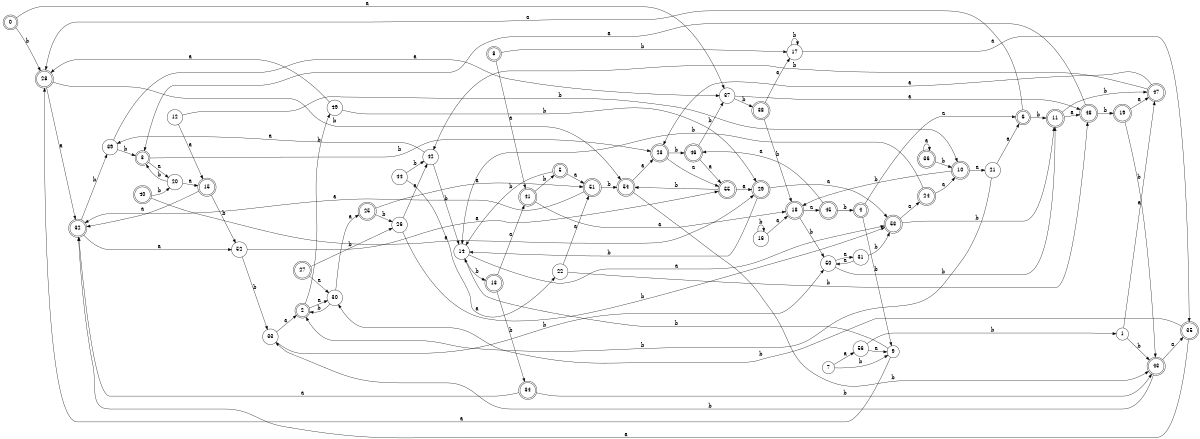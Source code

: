 digraph n46_3 {
__start0 [label="" shape="none"];

rankdir=LR;
size="8,5";

s0 [style="rounded,filled", color="black", fillcolor="white" shape="doublecircle", label="0"];
s1 [style="filled", color="black", fillcolor="white" shape="circle", label="1"];
s2 [style="rounded,filled", color="black", fillcolor="white" shape="doublecircle", label="2"];
s3 [style="rounded,filled", color="black", fillcolor="white" shape="doublecircle", label="3"];
s4 [style="rounded,filled", color="black", fillcolor="white" shape="doublecircle", label="4"];
s5 [style="rounded,filled", color="black", fillcolor="white" shape="doublecircle", label="5"];
s6 [style="rounded,filled", color="black", fillcolor="white" shape="doublecircle", label="6"];
s7 [style="filled", color="black", fillcolor="white" shape="circle", label="7"];
s8 [style="rounded,filled", color="black", fillcolor="white" shape="doublecircle", label="8"];
s9 [style="filled", color="black", fillcolor="white" shape="circle", label="9"];
s10 [style="rounded,filled", color="black", fillcolor="white" shape="doublecircle", label="10"];
s11 [style="rounded,filled", color="black", fillcolor="white" shape="doublecircle", label="11"];
s12 [style="filled", color="black", fillcolor="white" shape="circle", label="12"];
s13 [style="rounded,filled", color="black", fillcolor="white" shape="doublecircle", label="13"];
s14 [style="filled", color="black", fillcolor="white" shape="circle", label="14"];
s15 [style="rounded,filled", color="black", fillcolor="white" shape="doublecircle", label="15"];
s16 [style="filled", color="black", fillcolor="white" shape="circle", label="16"];
s17 [style="filled", color="black", fillcolor="white" shape="circle", label="17"];
s18 [style="rounded,filled", color="black", fillcolor="white" shape="doublecircle", label="18"];
s19 [style="rounded,filled", color="black", fillcolor="white" shape="doublecircle", label="19"];
s20 [style="filled", color="black", fillcolor="white" shape="circle", label="20"];
s21 [style="filled", color="black", fillcolor="white" shape="circle", label="21"];
s22 [style="filled", color="black", fillcolor="white" shape="circle", label="22"];
s23 [style="rounded,filled", color="black", fillcolor="white" shape="doublecircle", label="23"];
s24 [style="rounded,filled", color="black", fillcolor="white" shape="doublecircle", label="24"];
s25 [style="rounded,filled", color="black", fillcolor="white" shape="doublecircle", label="25"];
s26 [style="filled", color="black", fillcolor="white" shape="circle", label="26"];
s27 [style="rounded,filled", color="black", fillcolor="white" shape="doublecircle", label="27"];
s28 [style="rounded,filled", color="black", fillcolor="white" shape="doublecircle", label="28"];
s29 [style="rounded,filled", color="black", fillcolor="white" shape="doublecircle", label="29"];
s30 [style="filled", color="black", fillcolor="white" shape="circle", label="30"];
s31 [style="filled", color="black", fillcolor="white" shape="circle", label="31"];
s32 [style="rounded,filled", color="black", fillcolor="white" shape="doublecircle", label="32"];
s33 [style="filled", color="black", fillcolor="white" shape="circle", label="33"];
s34 [style="rounded,filled", color="black", fillcolor="white" shape="doublecircle", label="34"];
s35 [style="rounded,filled", color="black", fillcolor="white" shape="doublecircle", label="35"];
s36 [style="rounded,filled", color="black", fillcolor="white" shape="doublecircle", label="36"];
s37 [style="filled", color="black", fillcolor="white" shape="circle", label="37"];
s38 [style="rounded,filled", color="black", fillcolor="white" shape="doublecircle", label="38"];
s39 [style="filled", color="black", fillcolor="white" shape="circle", label="39"];
s40 [style="rounded,filled", color="black", fillcolor="white" shape="doublecircle", label="40"];
s41 [style="rounded,filled", color="black", fillcolor="white" shape="doublecircle", label="41"];
s42 [style="filled", color="black", fillcolor="white" shape="circle", label="42"];
s43 [style="rounded,filled", color="black", fillcolor="white" shape="doublecircle", label="43"];
s44 [style="filled", color="black", fillcolor="white" shape="circle", label="44"];
s45 [style="rounded,filled", color="black", fillcolor="white" shape="doublecircle", label="45"];
s46 [style="rounded,filled", color="black", fillcolor="white" shape="doublecircle", label="46"];
s47 [style="rounded,filled", color="black", fillcolor="white" shape="doublecircle", label="47"];
s48 [style="rounded,filled", color="black", fillcolor="white" shape="doublecircle", label="48"];
s49 [style="filled", color="black", fillcolor="white" shape="circle", label="49"];
s50 [style="filled", color="black", fillcolor="white" shape="circle", label="50"];
s51 [style="rounded,filled", color="black", fillcolor="white" shape="doublecircle", label="51"];
s52 [style="filled", color="black", fillcolor="white" shape="circle", label="52"];
s53 [style="rounded,filled", color="black", fillcolor="white" shape="doublecircle", label="53"];
s54 [style="rounded,filled", color="black", fillcolor="white" shape="doublecircle", label="54"];
s55 [style="rounded,filled", color="black", fillcolor="white" shape="doublecircle", label="55"];
s56 [style="filled", color="black", fillcolor="white" shape="circle", label="56"];
s0 -> s37 [label="a"];
s0 -> s28 [label="b"];
s1 -> s47 [label="a"];
s1 -> s43 [label="b"];
s2 -> s30 [label="a"];
s2 -> s49 [label="b"];
s3 -> s20 [label="a"];
s3 -> s23 [label="b"];
s4 -> s6 [label="a"];
s4 -> s9 [label="b"];
s5 -> s51 [label="a"];
s5 -> s14 [label="b"];
s6 -> s28 [label="a"];
s6 -> s11 [label="b"];
s7 -> s56 [label="a"];
s7 -> s9 [label="b"];
s8 -> s41 [label="a"];
s8 -> s17 [label="b"];
s9 -> s28 [label="a"];
s9 -> s14 [label="b"];
s10 -> s21 [label="a"];
s10 -> s18 [label="b"];
s11 -> s48 [label="a"];
s11 -> s47 [label="b"];
s12 -> s15 [label="a"];
s12 -> s10 [label="b"];
s13 -> s41 [label="a"];
s13 -> s34 [label="b"];
s14 -> s53 [label="a"];
s14 -> s13 [label="b"];
s15 -> s32 [label="a"];
s15 -> s52 [label="b"];
s16 -> s18 [label="a"];
s16 -> s16 [label="b"];
s17 -> s35 [label="a"];
s17 -> s17 [label="b"];
s18 -> s45 [label="a"];
s18 -> s50 [label="b"];
s19 -> s47 [label="a"];
s19 -> s43 [label="b"];
s20 -> s15 [label="a"];
s20 -> s3 [label="b"];
s21 -> s6 [label="a"];
s21 -> s2 [label="b"];
s22 -> s51 [label="a"];
s22 -> s48 [label="b"];
s23 -> s55 [label="a"];
s23 -> s46 [label="b"];
s24 -> s10 [label="a"];
s24 -> s14 [label="b"];
s25 -> s51 [label="a"];
s25 -> s26 [label="b"];
s26 -> s42 [label="a"];
s26 -> s53 [label="b"];
s27 -> s30 [label="a"];
s27 -> s26 [label="b"];
s28 -> s32 [label="a"];
s28 -> s54 [label="b"];
s29 -> s53 [label="a"];
s29 -> s14 [label="b"];
s30 -> s25 [label="a"];
s30 -> s2 [label="b"];
s31 -> s50 [label="a"];
s31 -> s53 [label="b"];
s32 -> s52 [label="a"];
s32 -> s39 [label="b"];
s33 -> s2 [label="a"];
s33 -> s50 [label="b"];
s34 -> s32 [label="a"];
s34 -> s43 [label="b"];
s35 -> s32 [label="a"];
s35 -> s30 [label="b"];
s36 -> s36 [label="a"];
s36 -> s10 [label="b"];
s37 -> s48 [label="a"];
s37 -> s38 [label="b"];
s38 -> s17 [label="a"];
s38 -> s18 [label="b"];
s39 -> s37 [label="a"];
s39 -> s3 [label="b"];
s40 -> s29 [label="a"];
s40 -> s20 [label="b"];
s41 -> s18 [label="a"];
s41 -> s5 [label="b"];
s42 -> s39 [label="a"];
s42 -> s14 [label="b"];
s43 -> s35 [label="a"];
s43 -> s33 [label="b"];
s44 -> s22 [label="a"];
s44 -> s42 [label="b"];
s45 -> s46 [label="a"];
s45 -> s4 [label="b"];
s46 -> s55 [label="a"];
s46 -> s37 [label="b"];
s47 -> s23 [label="a"];
s47 -> s42 [label="b"];
s48 -> s3 [label="a"];
s48 -> s19 [label="b"];
s49 -> s28 [label="a"];
s49 -> s29 [label="b"];
s50 -> s31 [label="a"];
s50 -> s11 [label="b"];
s51 -> s32 [label="a"];
s51 -> s54 [label="b"];
s52 -> s55 [label="a"];
s52 -> s33 [label="b"];
s53 -> s24 [label="a"];
s53 -> s11 [label="b"];
s54 -> s23 [label="a"];
s54 -> s43 [label="b"];
s55 -> s29 [label="a"];
s55 -> s54 [label="b"];
s56 -> s9 [label="a"];
s56 -> s1 [label="b"];

}
